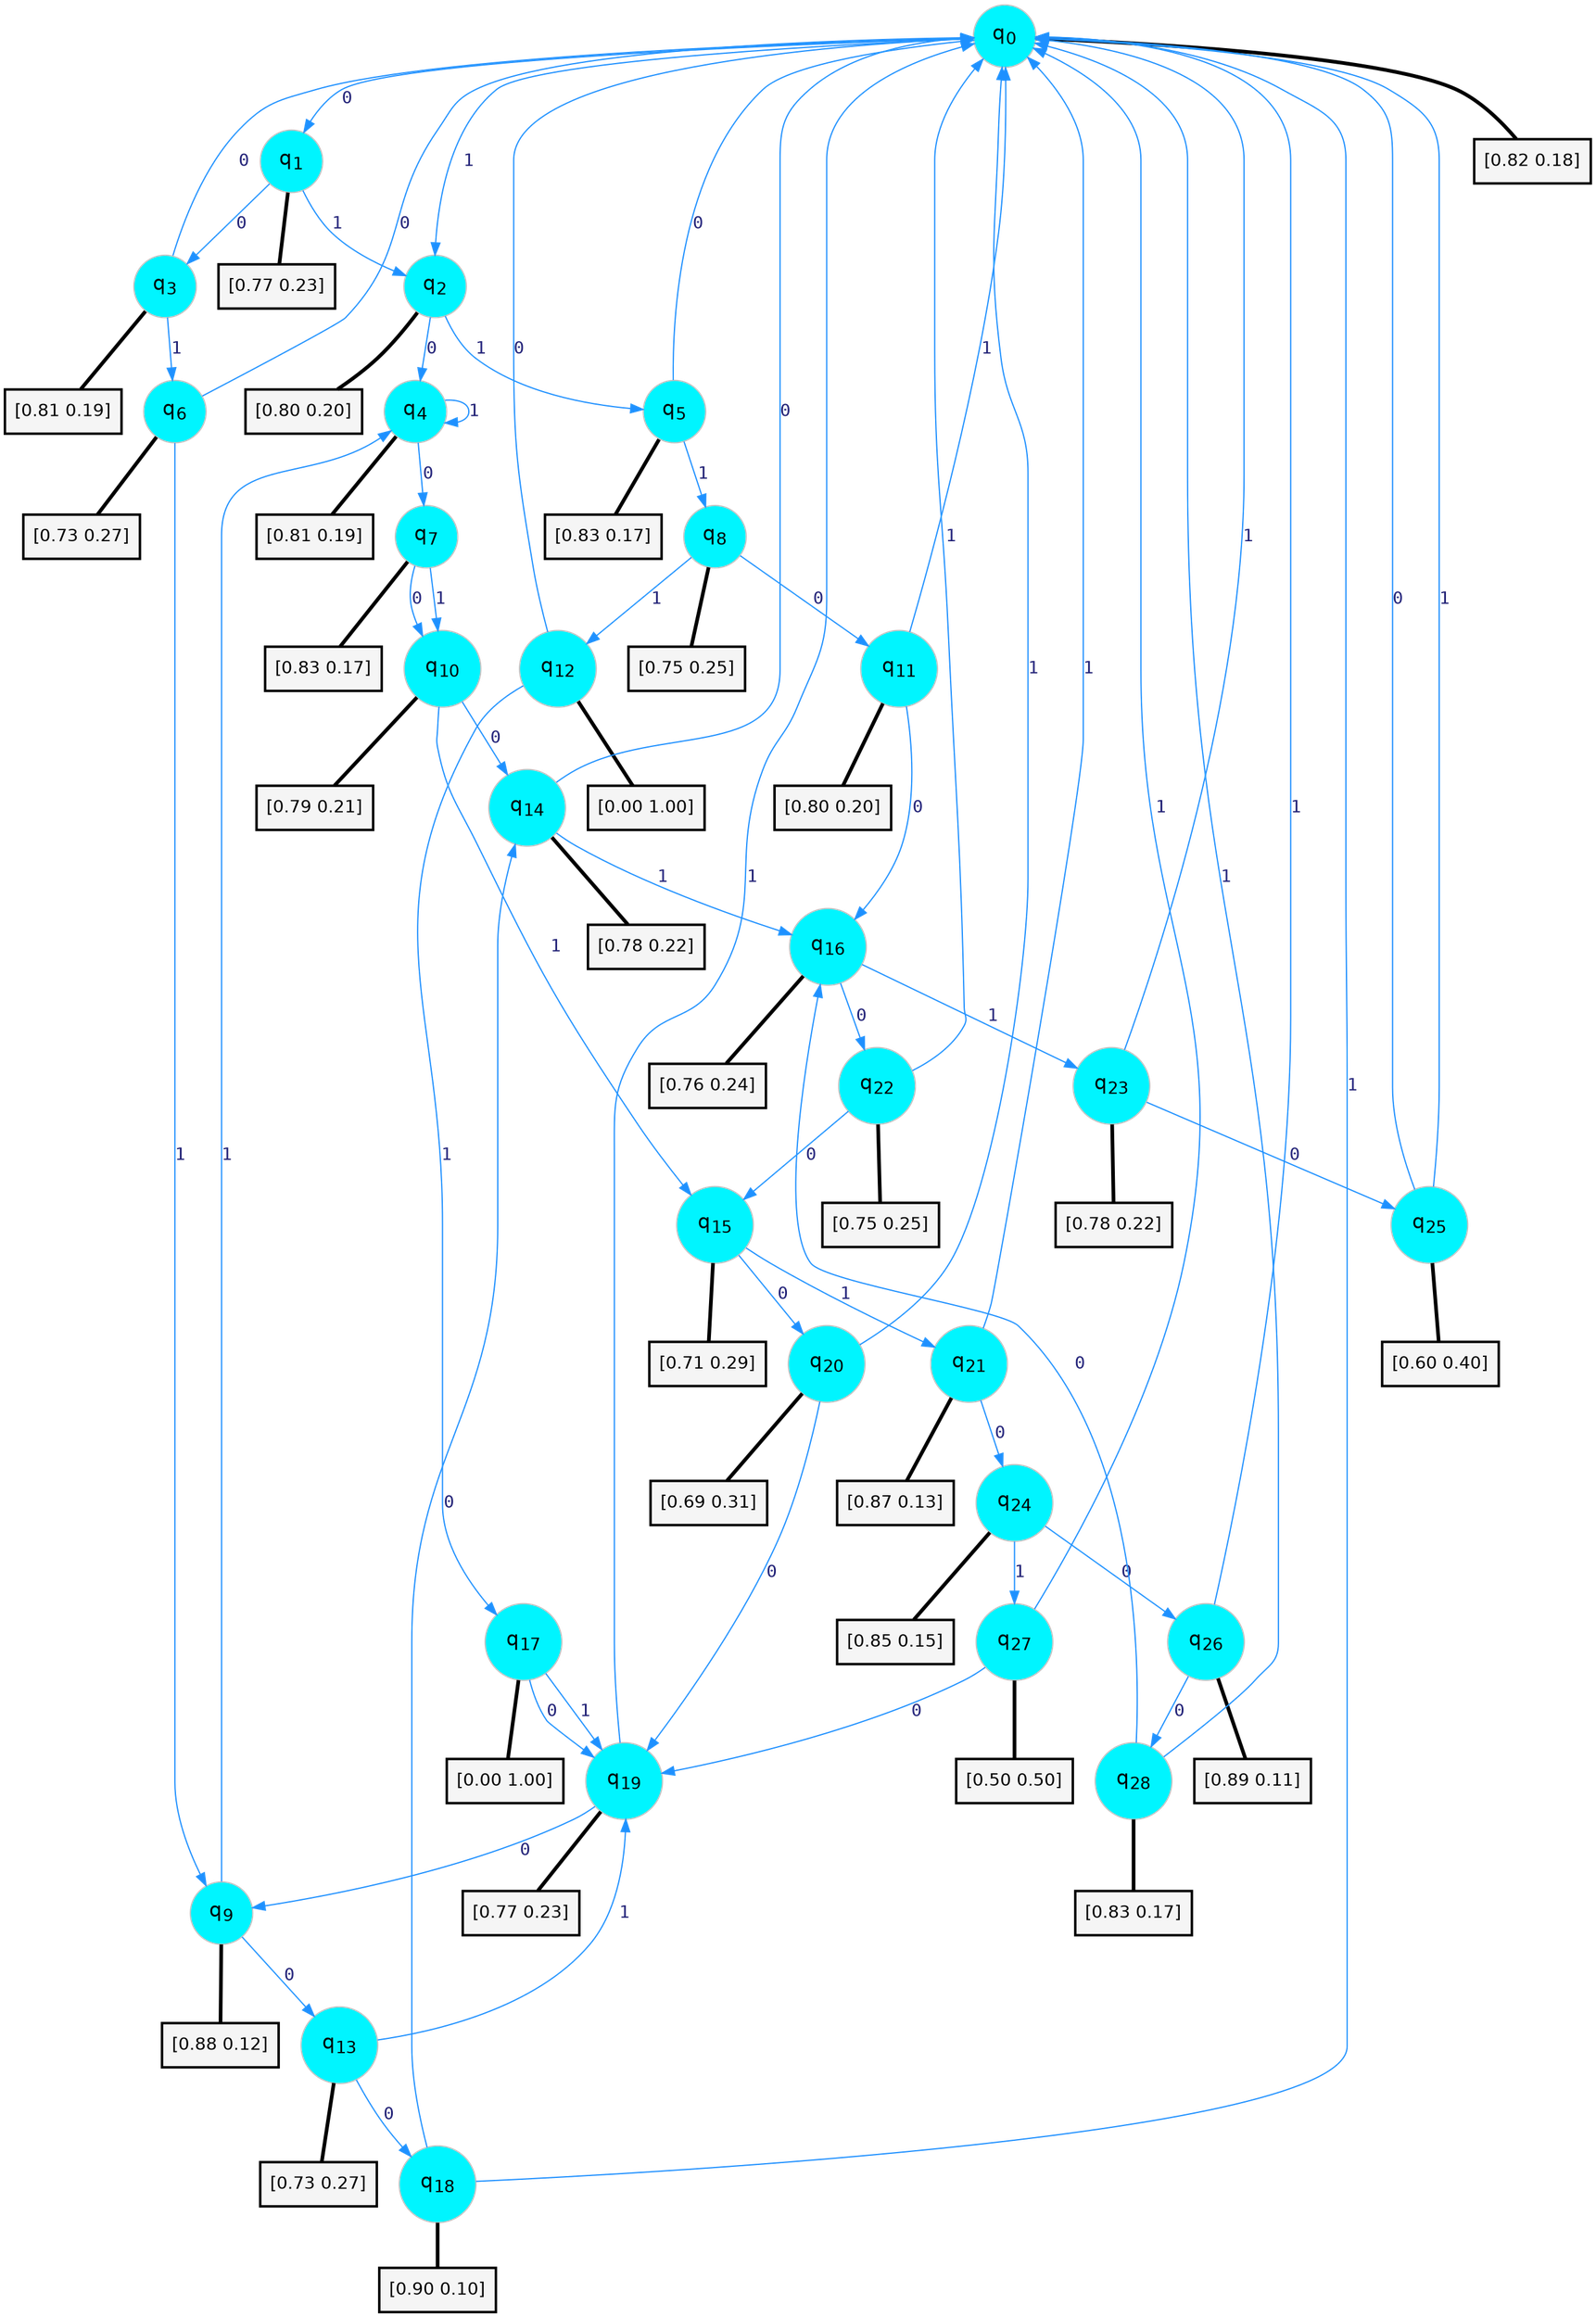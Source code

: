 digraph G {
graph [
bgcolor=transparent, dpi=300, rankdir=TD, size="40,25"];
node [
color=gray, fillcolor=turquoise1, fontcolor=black, fontname=Helvetica, fontsize=16, fontweight=bold, shape=circle, style=filled];
edge [
arrowsize=1, color=dodgerblue1, fontcolor=midnightblue, fontname=courier, fontweight=bold, penwidth=1, style=solid, weight=20];
0[label=<q<SUB>0</SUB>>];
1[label=<q<SUB>1</SUB>>];
2[label=<q<SUB>2</SUB>>];
3[label=<q<SUB>3</SUB>>];
4[label=<q<SUB>4</SUB>>];
5[label=<q<SUB>5</SUB>>];
6[label=<q<SUB>6</SUB>>];
7[label=<q<SUB>7</SUB>>];
8[label=<q<SUB>8</SUB>>];
9[label=<q<SUB>9</SUB>>];
10[label=<q<SUB>10</SUB>>];
11[label=<q<SUB>11</SUB>>];
12[label=<q<SUB>12</SUB>>];
13[label=<q<SUB>13</SUB>>];
14[label=<q<SUB>14</SUB>>];
15[label=<q<SUB>15</SUB>>];
16[label=<q<SUB>16</SUB>>];
17[label=<q<SUB>17</SUB>>];
18[label=<q<SUB>18</SUB>>];
19[label=<q<SUB>19</SUB>>];
20[label=<q<SUB>20</SUB>>];
21[label=<q<SUB>21</SUB>>];
22[label=<q<SUB>22</SUB>>];
23[label=<q<SUB>23</SUB>>];
24[label=<q<SUB>24</SUB>>];
25[label=<q<SUB>25</SUB>>];
26[label=<q<SUB>26</SUB>>];
27[label=<q<SUB>27</SUB>>];
28[label=<q<SUB>28</SUB>>];
29[label="[0.82 0.18]", shape=box,fontcolor=black, fontname=Helvetica, fontsize=14, penwidth=2, fillcolor=whitesmoke,color=black];
30[label="[0.77 0.23]", shape=box,fontcolor=black, fontname=Helvetica, fontsize=14, penwidth=2, fillcolor=whitesmoke,color=black];
31[label="[0.80 0.20]", shape=box,fontcolor=black, fontname=Helvetica, fontsize=14, penwidth=2, fillcolor=whitesmoke,color=black];
32[label="[0.81 0.19]", shape=box,fontcolor=black, fontname=Helvetica, fontsize=14, penwidth=2, fillcolor=whitesmoke,color=black];
33[label="[0.81 0.19]", shape=box,fontcolor=black, fontname=Helvetica, fontsize=14, penwidth=2, fillcolor=whitesmoke,color=black];
34[label="[0.83 0.17]", shape=box,fontcolor=black, fontname=Helvetica, fontsize=14, penwidth=2, fillcolor=whitesmoke,color=black];
35[label="[0.73 0.27]", shape=box,fontcolor=black, fontname=Helvetica, fontsize=14, penwidth=2, fillcolor=whitesmoke,color=black];
36[label="[0.83 0.17]", shape=box,fontcolor=black, fontname=Helvetica, fontsize=14, penwidth=2, fillcolor=whitesmoke,color=black];
37[label="[0.75 0.25]", shape=box,fontcolor=black, fontname=Helvetica, fontsize=14, penwidth=2, fillcolor=whitesmoke,color=black];
38[label="[0.88 0.12]", shape=box,fontcolor=black, fontname=Helvetica, fontsize=14, penwidth=2, fillcolor=whitesmoke,color=black];
39[label="[0.79 0.21]", shape=box,fontcolor=black, fontname=Helvetica, fontsize=14, penwidth=2, fillcolor=whitesmoke,color=black];
40[label="[0.80 0.20]", shape=box,fontcolor=black, fontname=Helvetica, fontsize=14, penwidth=2, fillcolor=whitesmoke,color=black];
41[label="[0.00 1.00]", shape=box,fontcolor=black, fontname=Helvetica, fontsize=14, penwidth=2, fillcolor=whitesmoke,color=black];
42[label="[0.73 0.27]", shape=box,fontcolor=black, fontname=Helvetica, fontsize=14, penwidth=2, fillcolor=whitesmoke,color=black];
43[label="[0.78 0.22]", shape=box,fontcolor=black, fontname=Helvetica, fontsize=14, penwidth=2, fillcolor=whitesmoke,color=black];
44[label="[0.71 0.29]", shape=box,fontcolor=black, fontname=Helvetica, fontsize=14, penwidth=2, fillcolor=whitesmoke,color=black];
45[label="[0.76 0.24]", shape=box,fontcolor=black, fontname=Helvetica, fontsize=14, penwidth=2, fillcolor=whitesmoke,color=black];
46[label="[0.00 1.00]", shape=box,fontcolor=black, fontname=Helvetica, fontsize=14, penwidth=2, fillcolor=whitesmoke,color=black];
47[label="[0.90 0.10]", shape=box,fontcolor=black, fontname=Helvetica, fontsize=14, penwidth=2, fillcolor=whitesmoke,color=black];
48[label="[0.77 0.23]", shape=box,fontcolor=black, fontname=Helvetica, fontsize=14, penwidth=2, fillcolor=whitesmoke,color=black];
49[label="[0.69 0.31]", shape=box,fontcolor=black, fontname=Helvetica, fontsize=14, penwidth=2, fillcolor=whitesmoke,color=black];
50[label="[0.87 0.13]", shape=box,fontcolor=black, fontname=Helvetica, fontsize=14, penwidth=2, fillcolor=whitesmoke,color=black];
51[label="[0.75 0.25]", shape=box,fontcolor=black, fontname=Helvetica, fontsize=14, penwidth=2, fillcolor=whitesmoke,color=black];
52[label="[0.78 0.22]", shape=box,fontcolor=black, fontname=Helvetica, fontsize=14, penwidth=2, fillcolor=whitesmoke,color=black];
53[label="[0.85 0.15]", shape=box,fontcolor=black, fontname=Helvetica, fontsize=14, penwidth=2, fillcolor=whitesmoke,color=black];
54[label="[0.60 0.40]", shape=box,fontcolor=black, fontname=Helvetica, fontsize=14, penwidth=2, fillcolor=whitesmoke,color=black];
55[label="[0.89 0.11]", shape=box,fontcolor=black, fontname=Helvetica, fontsize=14, penwidth=2, fillcolor=whitesmoke,color=black];
56[label="[0.50 0.50]", shape=box,fontcolor=black, fontname=Helvetica, fontsize=14, penwidth=2, fillcolor=whitesmoke,color=black];
57[label="[0.83 0.17]", shape=box,fontcolor=black, fontname=Helvetica, fontsize=14, penwidth=2, fillcolor=whitesmoke,color=black];
0->1 [label=0];
0->2 [label=1];
0->29 [arrowhead=none, penwidth=3,color=black];
1->3 [label=0];
1->2 [label=1];
1->30 [arrowhead=none, penwidth=3,color=black];
2->4 [label=0];
2->5 [label=1];
2->31 [arrowhead=none, penwidth=3,color=black];
3->0 [label=0];
3->6 [label=1];
3->32 [arrowhead=none, penwidth=3,color=black];
4->7 [label=0];
4->4 [label=1];
4->33 [arrowhead=none, penwidth=3,color=black];
5->0 [label=0];
5->8 [label=1];
5->34 [arrowhead=none, penwidth=3,color=black];
6->0 [label=0];
6->9 [label=1];
6->35 [arrowhead=none, penwidth=3,color=black];
7->10 [label=0];
7->10 [label=1];
7->36 [arrowhead=none, penwidth=3,color=black];
8->11 [label=0];
8->12 [label=1];
8->37 [arrowhead=none, penwidth=3,color=black];
9->13 [label=0];
9->4 [label=1];
9->38 [arrowhead=none, penwidth=3,color=black];
10->14 [label=0];
10->15 [label=1];
10->39 [arrowhead=none, penwidth=3,color=black];
11->16 [label=0];
11->0 [label=1];
11->40 [arrowhead=none, penwidth=3,color=black];
12->0 [label=0];
12->17 [label=1];
12->41 [arrowhead=none, penwidth=3,color=black];
13->18 [label=0];
13->19 [label=1];
13->42 [arrowhead=none, penwidth=3,color=black];
14->0 [label=0];
14->16 [label=1];
14->43 [arrowhead=none, penwidth=3,color=black];
15->20 [label=0];
15->21 [label=1];
15->44 [arrowhead=none, penwidth=3,color=black];
16->22 [label=0];
16->23 [label=1];
16->45 [arrowhead=none, penwidth=3,color=black];
17->19 [label=0];
17->19 [label=1];
17->46 [arrowhead=none, penwidth=3,color=black];
18->14 [label=0];
18->0 [label=1];
18->47 [arrowhead=none, penwidth=3,color=black];
19->9 [label=0];
19->0 [label=1];
19->48 [arrowhead=none, penwidth=3,color=black];
20->19 [label=0];
20->0 [label=1];
20->49 [arrowhead=none, penwidth=3,color=black];
21->24 [label=0];
21->0 [label=1];
21->50 [arrowhead=none, penwidth=3,color=black];
22->15 [label=0];
22->0 [label=1];
22->51 [arrowhead=none, penwidth=3,color=black];
23->25 [label=0];
23->0 [label=1];
23->52 [arrowhead=none, penwidth=3,color=black];
24->26 [label=0];
24->27 [label=1];
24->53 [arrowhead=none, penwidth=3,color=black];
25->0 [label=0];
25->0 [label=1];
25->54 [arrowhead=none, penwidth=3,color=black];
26->28 [label=0];
26->0 [label=1];
26->55 [arrowhead=none, penwidth=3,color=black];
27->19 [label=0];
27->0 [label=1];
27->56 [arrowhead=none, penwidth=3,color=black];
28->16 [label=0];
28->0 [label=1];
28->57 [arrowhead=none, penwidth=3,color=black];
}
